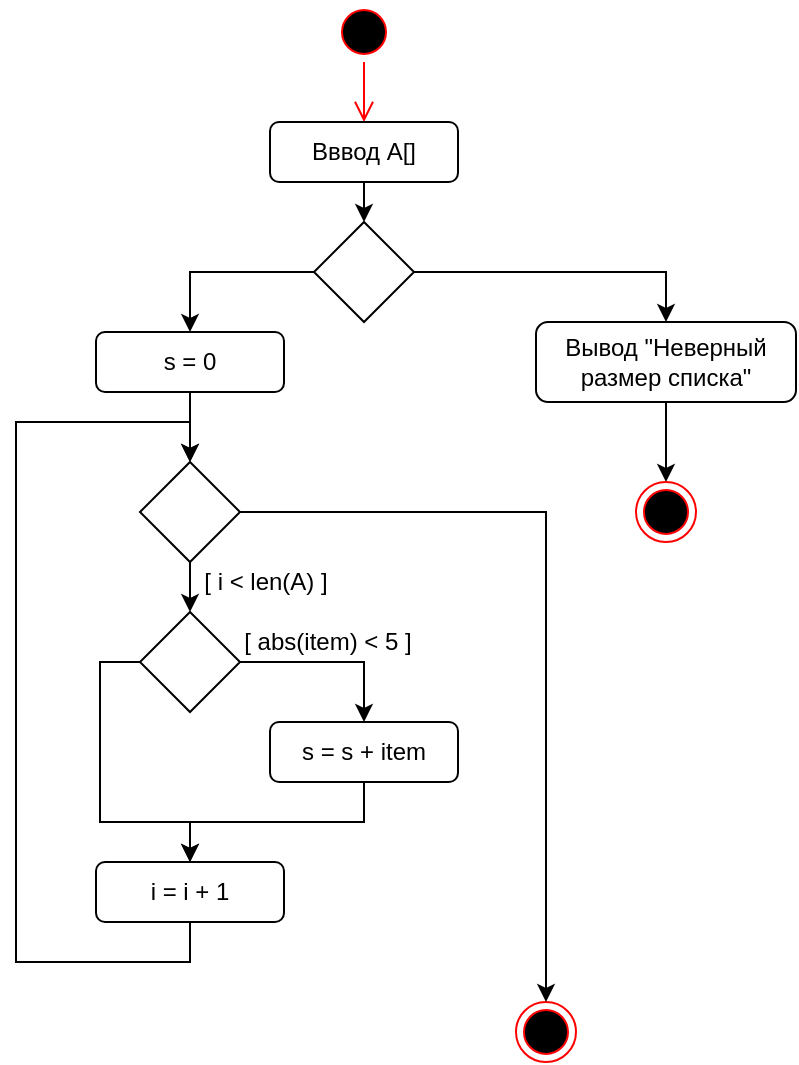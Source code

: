 <mxfile version="14.1.8" type="device"><diagram id="BFf5zovs_5LC9AIYZJjF" name="Страница 1"><mxGraphModel dx="749" dy="459" grid="1" gridSize="10" guides="1" tooltips="1" connect="1" arrows="1" fold="1" page="1" pageScale="1" pageWidth="827" pageHeight="1169" math="0" shadow="0"><root><mxCell id="0"/><mxCell id="1" parent="0"/><mxCell id="ncVIGy-jpPjqV-eBrtfV-1" value="" style="ellipse;html=1;shape=startState;fillColor=#000000;strokeColor=#ff0000;" vertex="1" parent="1"><mxGeometry x="399" y="20" width="30" height="30" as="geometry"/></mxCell><mxCell id="ncVIGy-jpPjqV-eBrtfV-2" value="" style="edgeStyle=orthogonalEdgeStyle;html=1;verticalAlign=bottom;endArrow=open;endSize=8;strokeColor=#ff0000;entryX=0.5;entryY=0;entryDx=0;entryDy=0;" edge="1" source="ncVIGy-jpPjqV-eBrtfV-1" parent="1" target="ncVIGy-jpPjqV-eBrtfV-4"><mxGeometry relative="1" as="geometry"><mxPoint x="414" y="110" as="targetPoint"/></mxGeometry></mxCell><mxCell id="ncVIGy-jpPjqV-eBrtfV-3" value="" style="ellipse;html=1;shape=endState;fillColor=#000000;strokeColor=#ff0000;" vertex="1" parent="1"><mxGeometry x="490" y="520" width="30" height="30" as="geometry"/></mxCell><mxCell id="ncVIGy-jpPjqV-eBrtfV-6" style="edgeStyle=orthogonalEdgeStyle;rounded=0;orthogonalLoop=1;jettySize=auto;html=1;exitX=0.5;exitY=1;exitDx=0;exitDy=0;entryX=0.5;entryY=0;entryDx=0;entryDy=0;" edge="1" parent="1" source="ncVIGy-jpPjqV-eBrtfV-4" target="ncVIGy-jpPjqV-eBrtfV-5"><mxGeometry relative="1" as="geometry"/></mxCell><mxCell id="ncVIGy-jpPjqV-eBrtfV-4" value="Вввод А[]" style="rounded=1;whiteSpace=wrap;html=1;" vertex="1" parent="1"><mxGeometry x="367" y="80" width="94" height="30" as="geometry"/></mxCell><mxCell id="ncVIGy-jpPjqV-eBrtfV-9" style="edgeStyle=orthogonalEdgeStyle;rounded=0;orthogonalLoop=1;jettySize=auto;html=1;exitX=1;exitY=0.5;exitDx=0;exitDy=0;entryX=0.5;entryY=0;entryDx=0;entryDy=0;fontFamily=Helvetica;fontColor=#000000;" edge="1" parent="1" source="ncVIGy-jpPjqV-eBrtfV-5" target="ncVIGy-jpPjqV-eBrtfV-8"><mxGeometry relative="1" as="geometry"/></mxCell><mxCell id="ncVIGy-jpPjqV-eBrtfV-13" style="edgeStyle=orthogonalEdgeStyle;rounded=0;orthogonalLoop=1;jettySize=auto;html=1;exitX=0;exitY=0.5;exitDx=0;exitDy=0;fontFamily=Helvetica;fontColor=#000000;" edge="1" parent="1" source="ncVIGy-jpPjqV-eBrtfV-5" target="ncVIGy-jpPjqV-eBrtfV-12"><mxGeometry relative="1" as="geometry"/></mxCell><mxCell id="ncVIGy-jpPjqV-eBrtfV-5" value="" style="rhombus;whiteSpace=wrap;html=1;" vertex="1" parent="1"><mxGeometry x="389" y="130" width="50" height="50" as="geometry"/></mxCell><mxCell id="ncVIGy-jpPjqV-eBrtfV-11" style="edgeStyle=orthogonalEdgeStyle;rounded=0;orthogonalLoop=1;jettySize=auto;html=1;exitX=0.5;exitY=1;exitDx=0;exitDy=0;entryX=0.5;entryY=0;entryDx=0;entryDy=0;fontFamily=Helvetica;fontColor=#000000;" edge="1" parent="1" source="ncVIGy-jpPjqV-eBrtfV-8" target="ncVIGy-jpPjqV-eBrtfV-10"><mxGeometry relative="1" as="geometry"/></mxCell><mxCell id="ncVIGy-jpPjqV-eBrtfV-8" value="Вывод&amp;nbsp;&lt;span style=&quot;&quot;&gt;&quot;Неверный размер списка&quot;&lt;/span&gt;" style="rounded=1;whiteSpace=wrap;html=1;fontFamily=Helvetica;labelBackgroundColor=none;" vertex="1" parent="1"><mxGeometry x="500" y="180" width="130" height="40" as="geometry"/></mxCell><mxCell id="ncVIGy-jpPjqV-eBrtfV-10" value="" style="ellipse;html=1;shape=endState;fillColor=#000000;strokeColor=#ff0000;" vertex="1" parent="1"><mxGeometry x="550" y="260" width="30" height="30" as="geometry"/></mxCell><mxCell id="ncVIGy-jpPjqV-eBrtfV-15" style="edgeStyle=orthogonalEdgeStyle;rounded=0;orthogonalLoop=1;jettySize=auto;html=1;exitX=0.5;exitY=1;exitDx=0;exitDy=0;fontFamily=Helvetica;fontColor=#000000;" edge="1" parent="1" source="ncVIGy-jpPjqV-eBrtfV-12" target="ncVIGy-jpPjqV-eBrtfV-14"><mxGeometry relative="1" as="geometry"/></mxCell><mxCell id="ncVIGy-jpPjqV-eBrtfV-12" value="s = 0" style="rounded=1;whiteSpace=wrap;html=1;" vertex="1" parent="1"><mxGeometry x="280" y="185" width="94" height="30" as="geometry"/></mxCell><mxCell id="ncVIGy-jpPjqV-eBrtfV-28" style="edgeStyle=orthogonalEdgeStyle;rounded=0;orthogonalLoop=1;jettySize=auto;html=1;exitX=0.5;exitY=1;exitDx=0;exitDy=0;entryX=0.5;entryY=0;entryDx=0;entryDy=0;fontFamily=Helvetica;fontColor=#000000;" edge="1" parent="1" source="ncVIGy-jpPjqV-eBrtfV-14" target="ncVIGy-jpPjqV-eBrtfV-16"><mxGeometry relative="1" as="geometry"/></mxCell><mxCell id="ncVIGy-jpPjqV-eBrtfV-29" style="edgeStyle=orthogonalEdgeStyle;rounded=0;orthogonalLoop=1;jettySize=auto;html=1;exitX=1;exitY=0.5;exitDx=0;exitDy=0;entryX=0.5;entryY=0;entryDx=0;entryDy=0;fontFamily=Helvetica;fontColor=#000000;" edge="1" parent="1" source="ncVIGy-jpPjqV-eBrtfV-14" target="ncVIGy-jpPjqV-eBrtfV-3"><mxGeometry relative="1" as="geometry"/></mxCell><mxCell id="ncVIGy-jpPjqV-eBrtfV-14" value="" style="rhombus;whiteSpace=wrap;html=1;" vertex="1" parent="1"><mxGeometry x="302" y="250" width="50" height="50" as="geometry"/></mxCell><mxCell id="ncVIGy-jpPjqV-eBrtfV-30" style="edgeStyle=orthogonalEdgeStyle;rounded=0;orthogonalLoop=1;jettySize=auto;html=1;exitX=1;exitY=0.5;exitDx=0;exitDy=0;entryX=0.5;entryY=0;entryDx=0;entryDy=0;fontFamily=Helvetica;fontColor=#000000;" edge="1" parent="1" source="ncVIGy-jpPjqV-eBrtfV-16" target="ncVIGy-jpPjqV-eBrtfV-21"><mxGeometry relative="1" as="geometry"/></mxCell><mxCell id="ncVIGy-jpPjqV-eBrtfV-32" style="edgeStyle=orthogonalEdgeStyle;rounded=0;orthogonalLoop=1;jettySize=auto;html=1;exitX=0;exitY=0.5;exitDx=0;exitDy=0;entryX=0.5;entryY=0;entryDx=0;entryDy=0;fontFamily=Helvetica;fontColor=#000000;" edge="1" parent="1" source="ncVIGy-jpPjqV-eBrtfV-16" target="ncVIGy-jpPjqV-eBrtfV-19"><mxGeometry relative="1" as="geometry"><Array as="points"><mxPoint x="302" y="350"/><mxPoint x="282" y="350"/><mxPoint x="282" y="430"/><mxPoint x="327" y="430"/></Array></mxGeometry></mxCell><mxCell id="ncVIGy-jpPjqV-eBrtfV-16" value="" style="rhombus;whiteSpace=wrap;html=1;" vertex="1" parent="1"><mxGeometry x="302" y="325" width="50" height="50" as="geometry"/></mxCell><mxCell id="ncVIGy-jpPjqV-eBrtfV-26" style="edgeStyle=orthogonalEdgeStyle;rounded=0;orthogonalLoop=1;jettySize=auto;html=1;exitX=0.5;exitY=1;exitDx=0;exitDy=0;entryX=0.5;entryY=0;entryDx=0;entryDy=0;fontFamily=Helvetica;fontColor=#000000;" edge="1" parent="1" source="ncVIGy-jpPjqV-eBrtfV-19" target="ncVIGy-jpPjqV-eBrtfV-14"><mxGeometry relative="1" as="geometry"><Array as="points"><mxPoint x="327" y="500"/><mxPoint x="240" y="500"/><mxPoint x="240" y="230"/><mxPoint x="327" y="230"/></Array></mxGeometry></mxCell><mxCell id="ncVIGy-jpPjqV-eBrtfV-19" value="i = i + 1" style="rounded=1;whiteSpace=wrap;html=1;" vertex="1" parent="1"><mxGeometry x="280" y="450" width="94" height="30" as="geometry"/></mxCell><mxCell id="ncVIGy-jpPjqV-eBrtfV-31" style="edgeStyle=orthogonalEdgeStyle;rounded=0;orthogonalLoop=1;jettySize=auto;html=1;exitX=0.5;exitY=1;exitDx=0;exitDy=0;entryX=0.5;entryY=0;entryDx=0;entryDy=0;fontFamily=Helvetica;fontColor=#000000;" edge="1" parent="1" source="ncVIGy-jpPjqV-eBrtfV-21" target="ncVIGy-jpPjqV-eBrtfV-19"><mxGeometry relative="1" as="geometry"/></mxCell><mxCell id="ncVIGy-jpPjqV-eBrtfV-21" value="&lt;div&gt;s = s + item&lt;/div&gt;" style="rounded=1;whiteSpace=wrap;html=1;fontFamily=Helvetica;labelBackgroundColor=none;" vertex="1" parent="1"><mxGeometry x="367" y="380" width="94" height="30" as="geometry"/></mxCell><mxCell id="ncVIGy-jpPjqV-eBrtfV-33" value="[ i &amp;lt; len(A) ]" style="text;html=1;strokeColor=none;fillColor=none;align=center;verticalAlign=middle;whiteSpace=wrap;rounded=0;labelBackgroundColor=none;fontFamily=Helvetica;fontColor=#000000;" vertex="1" parent="1"><mxGeometry x="331" y="300" width="68" height="20" as="geometry"/></mxCell><mxCell id="ncVIGy-jpPjqV-eBrtfV-34" value="[&amp;nbsp;&lt;span style=&quot;&quot;&gt;abs&lt;/span&gt;&lt;span style=&quot;&quot;&gt;(item) &amp;lt; &lt;/span&gt;&lt;span style=&quot;&quot;&gt;5&lt;/span&gt;&lt;span&gt;&amp;nbsp;]&lt;/span&gt;" style="text;html=1;strokeColor=none;fillColor=none;align=center;verticalAlign=middle;whiteSpace=wrap;rounded=0;labelBackgroundColor=none;fontFamily=Helvetica;" vertex="1" parent="1"><mxGeometry x="352" y="330" width="88" height="20" as="geometry"/></mxCell></root></mxGraphModel></diagram></mxfile>